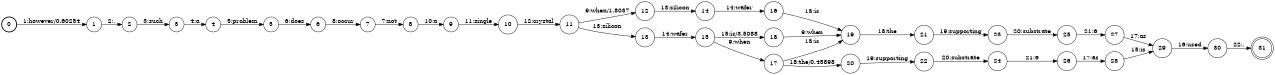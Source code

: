 digraph FST {
rankdir = LR;
size = "8.5,11";
label = "";
center = 1;
orientation = Portrait;
ranksep = "0.4";
nodesep = "0.25";
0 [label = "0", shape = circle, style = bold, fontsize = 14]
	0 -> 1 [label = "1:however/0.60254", fontsize = 14];
1 [label = "1", shape = circle, style = solid, fontsize = 14]
	1 -> 2 [label = "2:,", fontsize = 14];
2 [label = "2", shape = circle, style = solid, fontsize = 14]
	2 -> 3 [label = "3:such", fontsize = 14];
3 [label = "3", shape = circle, style = solid, fontsize = 14]
	3 -> 4 [label = "4:a", fontsize = 14];
4 [label = "4", shape = circle, style = solid, fontsize = 14]
	4 -> 5 [label = "5:problem", fontsize = 14];
5 [label = "5", shape = circle, style = solid, fontsize = 14]
	5 -> 6 [label = "6:does", fontsize = 14];
6 [label = "6", shape = circle, style = solid, fontsize = 14]
	6 -> 7 [label = "8:occur", fontsize = 14];
7 [label = "7", shape = circle, style = solid, fontsize = 14]
	7 -> 8 [label = "7:not", fontsize = 14];
8 [label = "8", shape = circle, style = solid, fontsize = 14]
	8 -> 9 [label = "10:a", fontsize = 14];
9 [label = "9", shape = circle, style = solid, fontsize = 14]
	9 -> 10 [label = "11:single", fontsize = 14];
10 [label = "10", shape = circle, style = solid, fontsize = 14]
	10 -> 11 [label = "12:crystal", fontsize = 14];
11 [label = "11", shape = circle, style = solid, fontsize = 14]
	11 -> 12 [label = "9:when/1.8037", fontsize = 14];
	11 -> 13 [label = "13:silicon", fontsize = 14];
12 [label = "12", shape = circle, style = solid, fontsize = 14]
	12 -> 14 [label = "13:silicon", fontsize = 14];
13 [label = "13", shape = circle, style = solid, fontsize = 14]
	13 -> 15 [label = "14:wafer", fontsize = 14];
14 [label = "14", shape = circle, style = solid, fontsize = 14]
	14 -> 16 [label = "14:wafer", fontsize = 14];
15 [label = "15", shape = circle, style = solid, fontsize = 14]
	15 -> 17 [label = "9:when", fontsize = 14];
	15 -> 18 [label = "15:is/3.5088", fontsize = 14];
16 [label = "16", shape = circle, style = solid, fontsize = 14]
	16 -> 19 [label = "15:is", fontsize = 14];
17 [label = "17", shape = circle, style = solid, fontsize = 14]
	17 -> 19 [label = "15:is", fontsize = 14];
	17 -> 20 [label = "18:the/0.45898", fontsize = 14];
18 [label = "18", shape = circle, style = solid, fontsize = 14]
	18 -> 19 [label = "9:when", fontsize = 14];
19 [label = "19", shape = circle, style = solid, fontsize = 14]
	19 -> 21 [label = "18:the", fontsize = 14];
20 [label = "20", shape = circle, style = solid, fontsize = 14]
	20 -> 22 [label = "19:supporting", fontsize = 14];
21 [label = "21", shape = circle, style = solid, fontsize = 14]
	21 -> 23 [label = "19:supporting", fontsize = 14];
22 [label = "22", shape = circle, style = solid, fontsize = 14]
	22 -> 24 [label = "20:substrate", fontsize = 14];
23 [label = "23", shape = circle, style = solid, fontsize = 14]
	23 -> 25 [label = "20:substrate", fontsize = 14];
24 [label = "24", shape = circle, style = solid, fontsize = 14]
	24 -> 26 [label = "21:6", fontsize = 14];
25 [label = "25", shape = circle, style = solid, fontsize = 14]
	25 -> 27 [label = "21:6", fontsize = 14];
26 [label = "26", shape = circle, style = solid, fontsize = 14]
	26 -> 28 [label = "17:as", fontsize = 14];
27 [label = "27", shape = circle, style = solid, fontsize = 14]
	27 -> 29 [label = "17:as", fontsize = 14];
28 [label = "28", shape = circle, style = solid, fontsize = 14]
	28 -> 29 [label = "15:is", fontsize = 14];
29 [label = "29", shape = circle, style = solid, fontsize = 14]
	29 -> 30 [label = "16:used", fontsize = 14];
30 [label = "30", shape = circle, style = solid, fontsize = 14]
	30 -> 31 [label = "22:.", fontsize = 14];
31 [label = "31", shape = doublecircle, style = solid, fontsize = 14]
}
